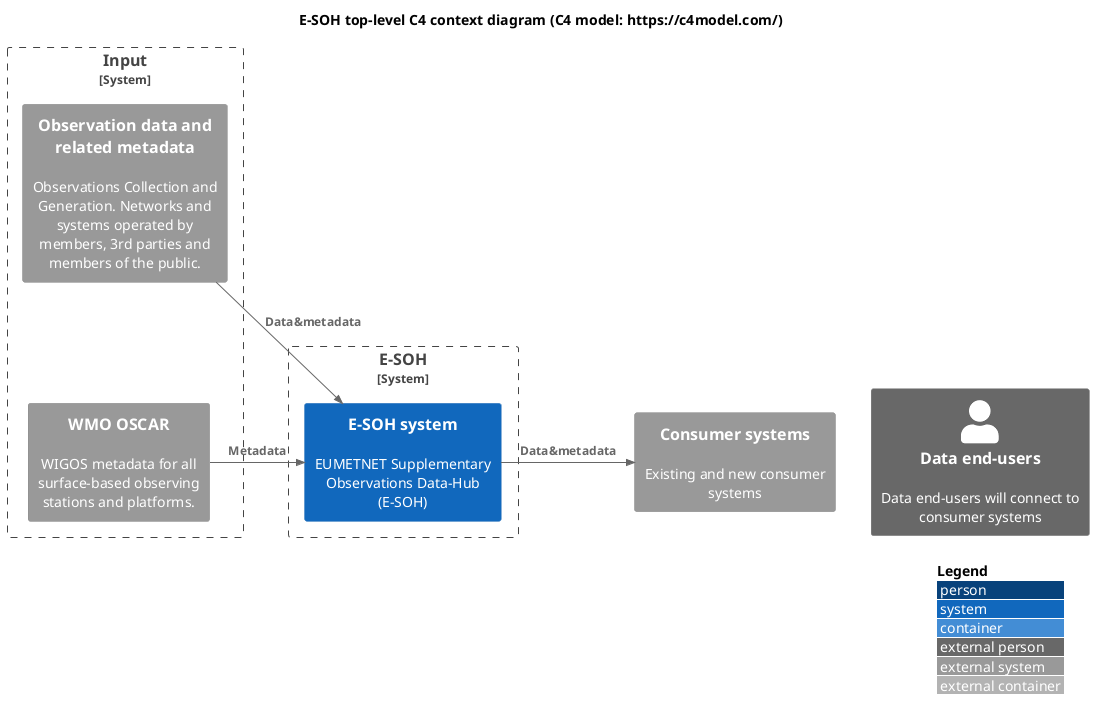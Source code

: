 @startuml "E-SOH-C4-toplevel-context-diagram"

!include <C4/C4_Container>

'!include https://raw.githubusercontent.com/plantuml-stdlib/C4-PlantUML/master/C4_Context.puml
' or use local:
'!include C4_Context.puml

'LAYOUT_TOP_DOWN()
'LAYOUT_AS_SKETCH()
LAYOUT_WITH_LEGEND()

title E-SOH top-level C4 context diagram (C4 model: https://c4model.com/)

'System_Boundary(c0, "Observation & metadata input") {
System_Boundary(c0, "Input") {
    System_Ext(srcsys, "Observation data and related metadata", "Observations Collection and Generation. Networks and systems operated by members, 3rd parties and members of the public.")
    System_Ext(oscar, "WMO OSCAR", "WIGOS metadata for all surface-based observing stations and platforms.")
}

System_Boundary(c1, "E-SOH") {
    System(esoh, "E-SOH system", "EUMETNET Supplementary Observations Data-Hub (E-SOH)")
}

Rel_R(srcsys, esoh, "Data&metadata")
Rel_R(oscar, esoh, "Metadata")

System_Ext(consys, "Consumer systems", "Existing and new consumer systems")
Person_Ext(enduser, "Data end-users", "Data end-users will connect to consumer systems")

Rel_R(esoh, consys, "Data&metadata")

'layout wishes:
Lay_U(oscar, srcsys)
Lay_R(consys, enduser)


@enduml
